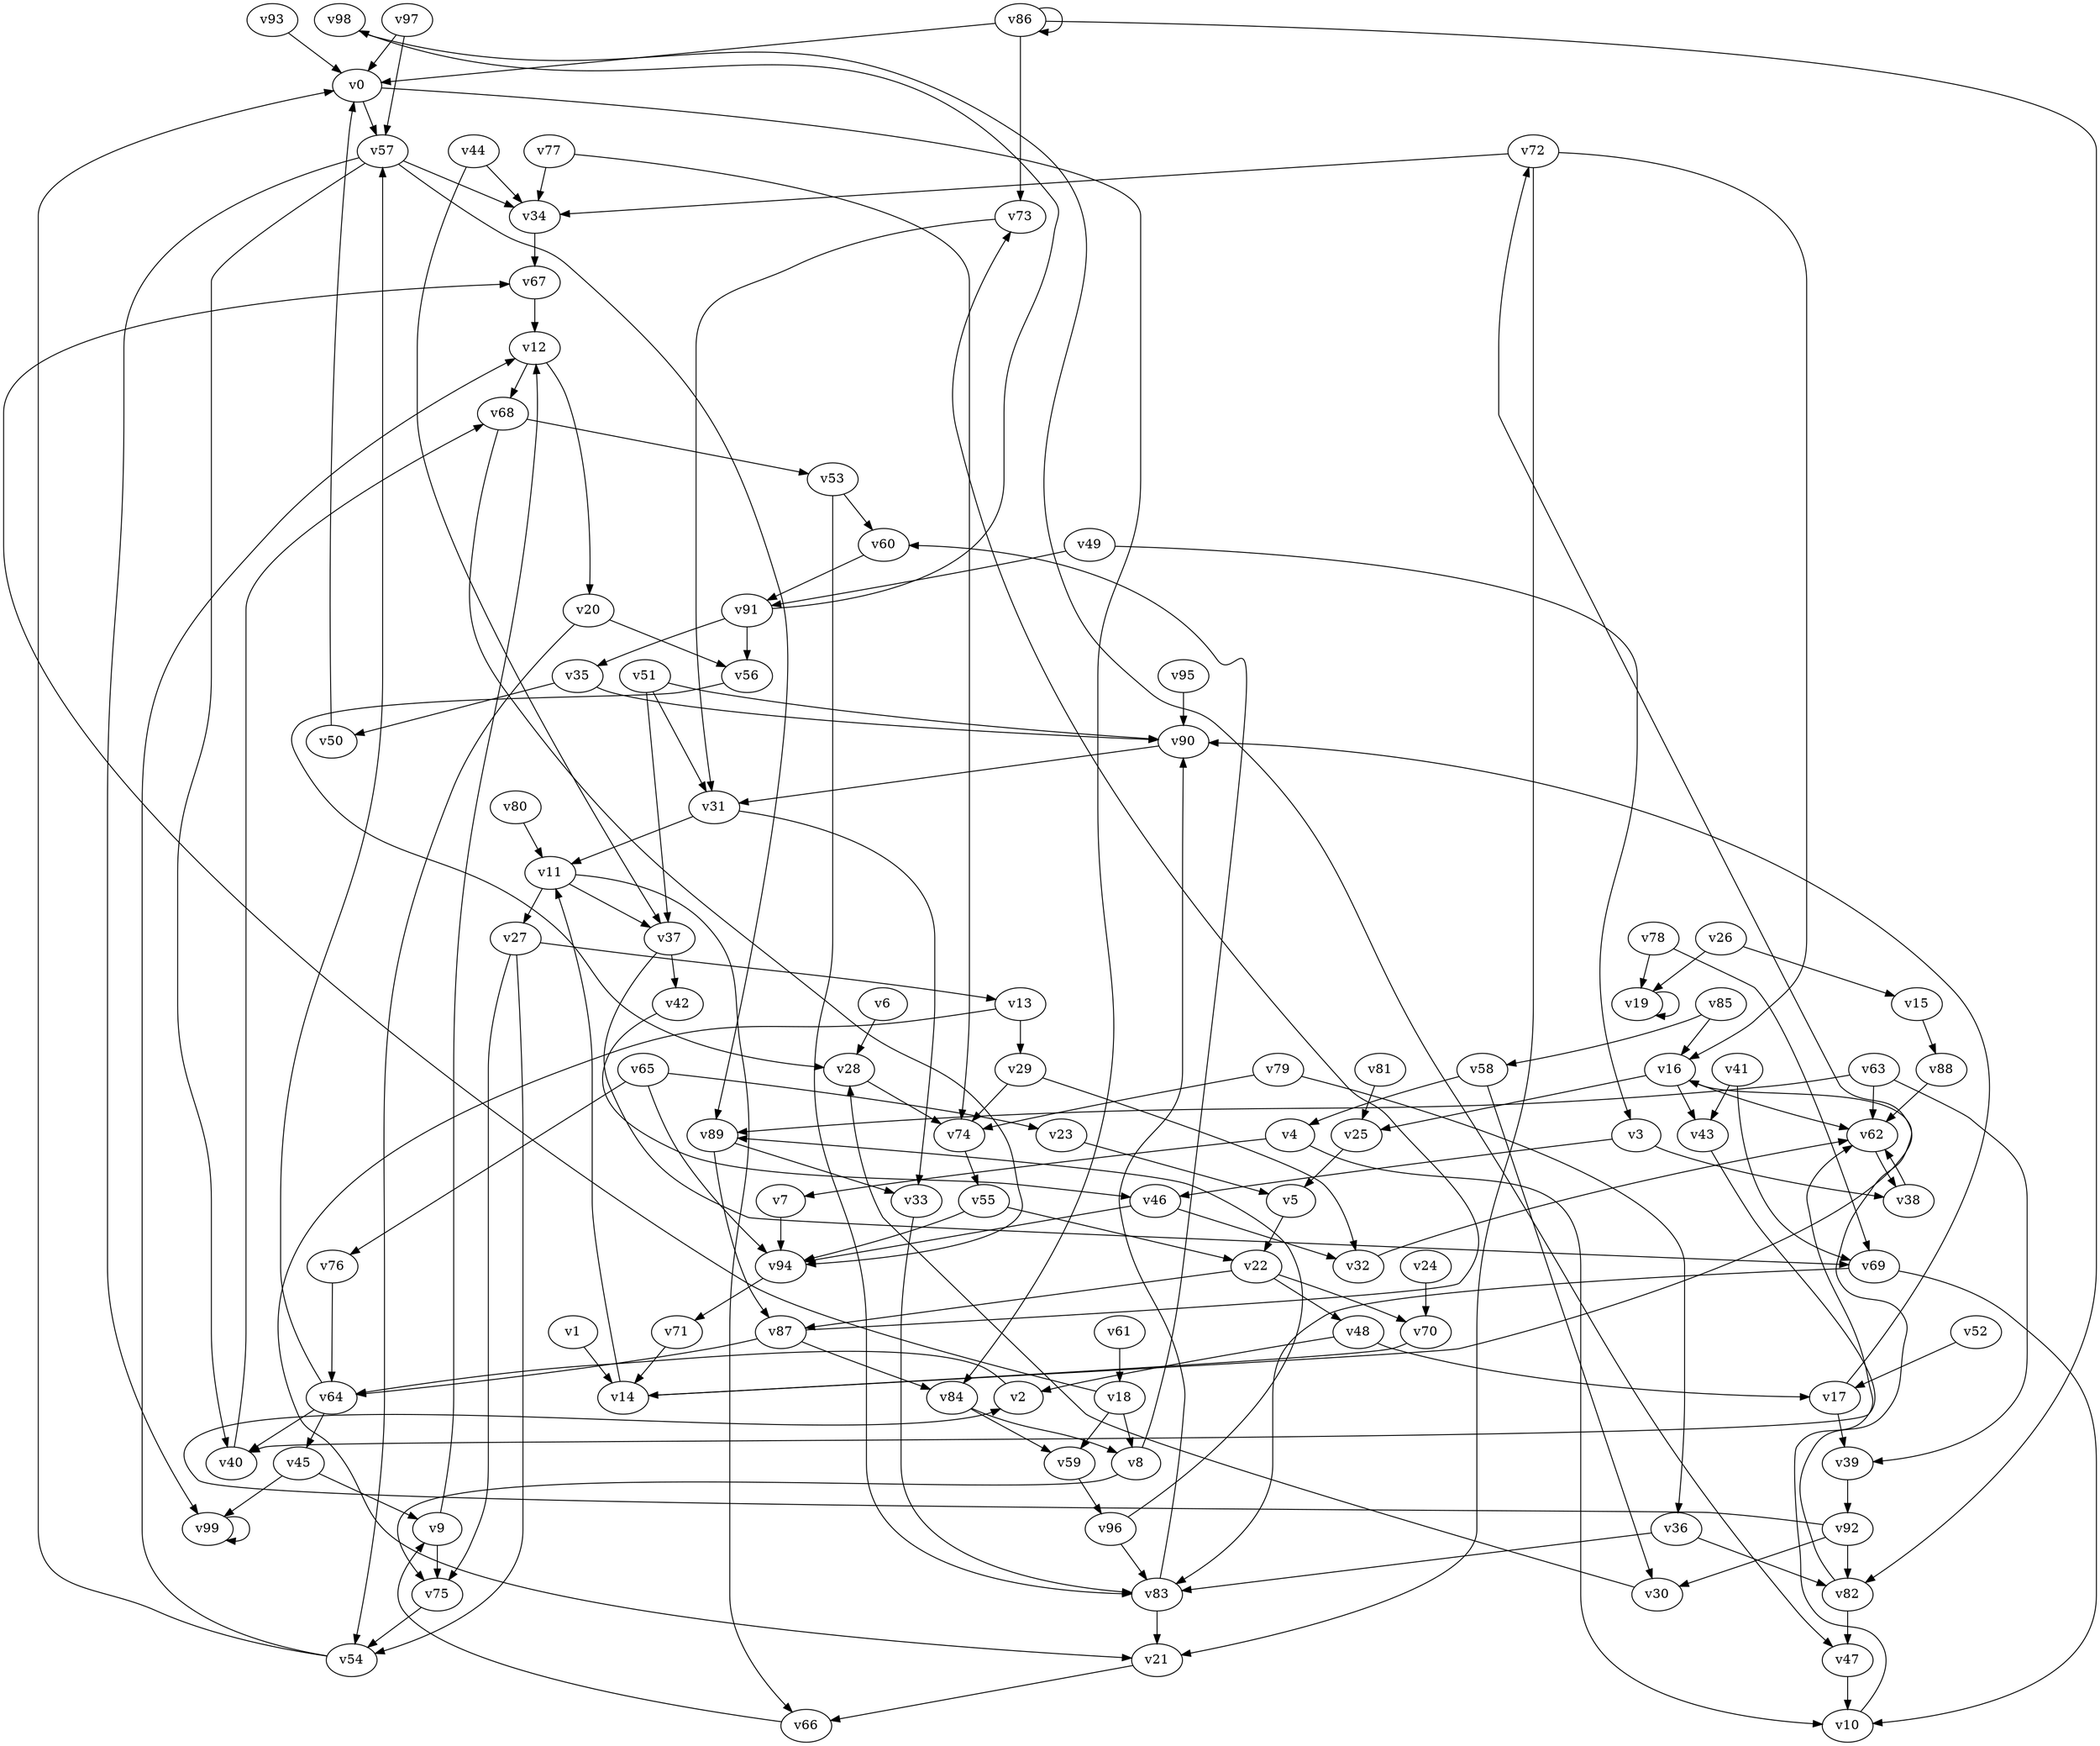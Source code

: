 // Benchmark game 150 - 100 vertices
// time_bound: 17
// targets: v88
digraph G {
    v0 [name="v0", player=1];
    v1 [name="v1", player=0];
    v2 [name="v2", player=0];
    v3 [name="v3", player=1];
    v4 [name="v4", player=1];
    v5 [name="v5", player=1];
    v6 [name="v6", player=1];
    v7 [name="v7", player=1];
    v8 [name="v8", player=0];
    v9 [name="v9", player=1];
    v10 [name="v10", player=1];
    v11 [name="v11", player=0];
    v12 [name="v12", player=0];
    v13 [name="v13", player=1];
    v14 [name="v14", player=1];
    v15 [name="v15", player=1];
    v16 [name="v16", player=1];
    v17 [name="v17", player=1];
    v18 [name="v18", player=0];
    v19 [name="v19", player=1];
    v20 [name="v20", player=0];
    v21 [name="v21", player=1];
    v22 [name="v22", player=0];
    v23 [name="v23", player=1];
    v24 [name="v24", player=1];
    v25 [name="v25", player=1];
    v26 [name="v26", player=0];
    v27 [name="v27", player=1];
    v28 [name="v28", player=0];
    v29 [name="v29", player=1];
    v30 [name="v30", player=0];
    v31 [name="v31", player=1];
    v32 [name="v32", player=1];
    v33 [name="v33", player=0];
    v34 [name="v34", player=0];
    v35 [name="v35", player=1];
    v36 [name="v36", player=1];
    v37 [name="v37", player=1];
    v38 [name="v38", player=0];
    v39 [name="v39", player=0];
    v40 [name="v40", player=1];
    v41 [name="v41", player=0];
    v42 [name="v42", player=0];
    v43 [name="v43", player=1];
    v44 [name="v44", player=0];
    v45 [name="v45", player=0];
    v46 [name="v46", player=1];
    v47 [name="v47", player=1];
    v48 [name="v48", player=0];
    v49 [name="v49", player=0];
    v50 [name="v50", player=0];
    v51 [name="v51", player=1];
    v52 [name="v52", player=0];
    v53 [name="v53", player=0];
    v54 [name="v54", player=0];
    v55 [name="v55", player=0];
    v56 [name="v56", player=1];
    v57 [name="v57", player=1];
    v58 [name="v58", player=1];
    v59 [name="v59", player=0];
    v60 [name="v60", player=0];
    v61 [name="v61", player=1];
    v62 [name="v62", player=0];
    v63 [name="v63", player=0];
    v64 [name="v64", player=1];
    v65 [name="v65", player=0];
    v66 [name="v66", player=1];
    v67 [name="v67", player=1];
    v68 [name="v68", player=0];
    v69 [name="v69", player=1];
    v70 [name="v70", player=0];
    v71 [name="v71", player=1];
    v72 [name="v72", player=0];
    v73 [name="v73", player=1];
    v74 [name="v74", player=0];
    v75 [name="v75", player=1];
    v76 [name="v76", player=0];
    v77 [name="v77", player=1];
    v78 [name="v78", player=0];
    v79 [name="v79", player=0];
    v80 [name="v80", player=1];
    v81 [name="v81", player=1];
    v82 [name="v82", player=1];
    v83 [name="v83", player=1];
    v84 [name="v84", player=1];
    v85 [name="v85", player=0];
    v86 [name="v86", player=0];
    v87 [name="v87", player=1];
    v88 [name="v88", player=0, target=1];
    v89 [name="v89", player=0];
    v90 [name="v90", player=0];
    v91 [name="v91", player=1];
    v92 [name="v92", player=1];
    v93 [name="v93", player=1];
    v94 [name="v94", player=0];
    v95 [name="v95", player=0];
    v96 [name="v96", player=0];
    v97 [name="v97", player=1];
    v98 [name="v98", player=1];
    v99 [name="v99", player=0];

    v0 -> v84;
    v1 -> v14;
    v2 -> v64 [constraint="t mod 4 == 1"];
    v3 -> v38;
    v4 -> v10;
    v5 -> v22;
    v6 -> v28;
    v7 -> v94;
    v8 -> v75 [constraint="t < 9"];
    v9 -> v75;
    v10 -> v62 [constraint="t < 10"];
    v11 -> v37;
    v12 -> v68;
    v13 -> v21 [constraint="t mod 4 == 0"];
    v14 -> v72 [constraint="t >= 5"];
    v15 -> v88;
    v16 -> v62;
    v17 -> v39;
    v18 -> v67 [constraint="t < 13"];
    v19 -> v19;
    v20 -> v56;
    v21 -> v66;
    v22 -> v48;
    v23 -> v5;
    v24 -> v70;
    v25 -> v5;
    v26 -> v15;
    v27 -> v13;
    v28 -> v74;
    v29 -> v74;
    v30 -> v28 [constraint="t mod 5 == 1"];
    v31 -> v33;
    v32 -> v62 [constraint="t < 8"];
    v33 -> v83;
    v34 -> v67;
    v35 -> v90;
    v36 -> v82;
    v37 -> v69 [constraint="t mod 4 == 2"];
    v38 -> v62;
    v39 -> v92;
    v40 -> v68;
    v41 -> v69;
    v42 -> v46 [constraint="t < 9"];
    v43 -> v40 [constraint="t < 7"];
    v44 -> v37;
    v45 -> v9;
    v46 -> v94;
    v47 -> v10;
    v48 -> v2;
    v49 -> v3;
    v50 -> v0;
    v51 -> v31;
    v52 -> v17;
    v53 -> v60;
    v54 -> v12;
    v55 -> v22;
    v56 -> v28 [constraint="t mod 4 == 3"];
    v57 -> v99;
    v58 -> v30;
    v59 -> v96;
    v60 -> v91;
    v61 -> v18;
    v62 -> v38;
    v63 -> v89;
    v64 -> v45;
    v65 -> v23;
    v66 -> v9 [constraint="t < 15"];
    v67 -> v12;
    v68 -> v94 [constraint="t < 5"];
    v69 -> v10;
    v70 -> v14 [constraint="t mod 5 == 1"];
    v71 -> v14;
    v72 -> v16;
    v73 -> v31;
    v74 -> v55;
    v75 -> v54;
    v76 -> v64;
    v77 -> v34;
    v78 -> v69;
    v79 -> v36;
    v80 -> v11;
    v81 -> v25;
    v82 -> v16 [constraint="t >= 3"];
    v83 -> v90;
    v84 -> v59;
    v85 -> v58 [constraint="t < 13"];
    v86 -> v86;
    v87 -> v73 [constraint="t >= 5"];
    v88 -> v62;
    v89 -> v33;
    v90 -> v31;
    v91 -> v98 [constraint="t >= 3"];
    v92 -> v2 [constraint="t >= 5"];
    v93 -> v0;
    v94 -> v71;
    v95 -> v90;
    v96 -> v89 [constraint="t >= 2"];
    v97 -> v57;
    v98 -> v47 [constraint="t >= 4"];
    v99 -> v99;
    v89 -> v87;
    v92 -> v82;
    v20 -> v54;
    v8 -> v60;
    v46 -> v32;
    v11 -> v66;
    v69 -> v83;
    v17 -> v90;
    v22 -> v87;
    v64 -> v57;
    v4 -> v7;
    v18 -> v8;
    v27 -> v54;
    v96 -> v83;
    v11 -> v27;
    v77 -> v74;
    v72 -> v21;
    v26 -> v19;
    v27 -> v75;
    v87 -> v64;
    v91 -> v56;
    v91 -> v35;
    v86 -> v82;
    v37 -> v42;
    v12 -> v20;
    v18 -> v59;
    v53 -> v83;
    v87 -> v84;
    v0 -> v57;
    v68 -> v53;
    v54 -> v0;
    v57 -> v89;
    v51 -> v37;
    v36 -> v83;
    v85 -> v16;
    v97 -> v0;
    v58 -> v4;
    v63 -> v62;
    v13 -> v29;
    v82 -> v47;
    v86 -> v73;
    v78 -> v19;
    v92 -> v30;
    v31 -> v11;
    v22 -> v70;
    v79 -> v74;
    v64 -> v40;
    v14 -> v11;
    v65 -> v94;
    v55 -> v94;
    v86 -> v0;
    v44 -> v34;
    v16 -> v25;
    v9 -> v12;
    v83 -> v21;
    v48 -> v17;
    v45 -> v99;
    v57 -> v34;
    v65 -> v76;
    v35 -> v50;
    v51 -> v90;
    v63 -> v39;
    v49 -> v91;
    v41 -> v43;
    v3 -> v46;
    v57 -> v40;
    v84 -> v8;
    v72 -> v34;
    v29 -> v32;
    v16 -> v43;
}
